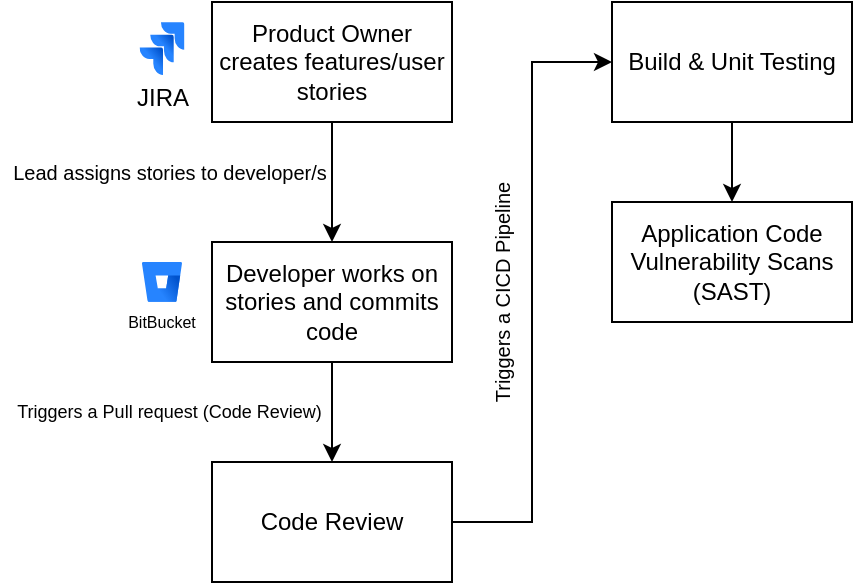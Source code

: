 <mxfile version="24.4.13" type="github">
  <diagram name="Page-1" id="VWCOT1s2UIXs_mF2nwTO">
    <mxGraphModel dx="794" dy="412" grid="1" gridSize="10" guides="1" tooltips="1" connect="1" arrows="1" fold="1" page="1" pageScale="1" pageWidth="850" pageHeight="1100" math="0" shadow="0">
      <root>
        <mxCell id="0" />
        <mxCell id="1" parent="0" />
        <mxCell id="LeMREfr2Gr5GjN9Xj37d-9" value="" style="edgeStyle=orthogonalEdgeStyle;rounded=0;orthogonalLoop=1;jettySize=auto;html=1;" edge="1" parent="1" source="LeMREfr2Gr5GjN9Xj37d-1" target="LeMREfr2Gr5GjN9Xj37d-7">
          <mxGeometry relative="1" as="geometry" />
        </mxCell>
        <mxCell id="LeMREfr2Gr5GjN9Xj37d-1" value="Product Owner creates features/user stories" style="rounded=0;whiteSpace=wrap;html=1;rotation=0;fillStyle=dots;" vertex="1" parent="1">
          <mxGeometry x="120" y="80" width="120" height="60" as="geometry" />
        </mxCell>
        <mxCell id="LeMREfr2Gr5GjN9Xj37d-6" value="" style="group" vertex="1" connectable="0" parent="1">
          <mxGeometry x="72.5" y="90" width="45" height="50" as="geometry" />
        </mxCell>
        <mxCell id="LeMREfr2Gr5GjN9Xj37d-4" value="" style="image;html=1;image=img/lib/atlassian/Jira_Logo.svg;" vertex="1" parent="LeMREfr2Gr5GjN9Xj37d-6">
          <mxGeometry x="11.25" width="22.5" height="26.562" as="geometry" />
        </mxCell>
        <mxCell id="LeMREfr2Gr5GjN9Xj37d-5" value="JIRA" style="text;html=1;align=center;verticalAlign=middle;whiteSpace=wrap;rounded=0;" vertex="1" parent="LeMREfr2Gr5GjN9Xj37d-6">
          <mxGeometry y="26.562" width="45" height="23.438" as="geometry" />
        </mxCell>
        <mxCell id="LeMREfr2Gr5GjN9Xj37d-15" value="" style="edgeStyle=orthogonalEdgeStyle;rounded=0;orthogonalLoop=1;jettySize=auto;html=1;" edge="1" parent="1" source="LeMREfr2Gr5GjN9Xj37d-7" target="LeMREfr2Gr5GjN9Xj37d-14">
          <mxGeometry relative="1" as="geometry" />
        </mxCell>
        <mxCell id="LeMREfr2Gr5GjN9Xj37d-7" value="Developer works on stories and commits code" style="rounded=0;whiteSpace=wrap;html=1;rotation=0;fillStyle=dots;" vertex="1" parent="1">
          <mxGeometry x="120" y="200" width="120" height="60" as="geometry" />
        </mxCell>
        <mxCell id="LeMREfr2Gr5GjN9Xj37d-8" value="&lt;font style=&quot;font-size: 10px;&quot;&gt;Lead assigns stories to developer/s&lt;/font&gt;" style="text;html=1;align=center;verticalAlign=middle;whiteSpace=wrap;rounded=0;fontSize=10;" vertex="1" parent="1">
          <mxGeometry x="14" y="150" width="170" height="30" as="geometry" />
        </mxCell>
        <mxCell id="LeMREfr2Gr5GjN9Xj37d-19" style="edgeStyle=orthogonalEdgeStyle;rounded=0;orthogonalLoop=1;jettySize=auto;html=1;entryX=0;entryY=0.5;entryDx=0;entryDy=0;" edge="1" parent="1" source="LeMREfr2Gr5GjN9Xj37d-14" target="LeMREfr2Gr5GjN9Xj37d-18">
          <mxGeometry relative="1" as="geometry" />
        </mxCell>
        <mxCell id="LeMREfr2Gr5GjN9Xj37d-14" value="Code Review" style="rounded=0;whiteSpace=wrap;html=1;rotation=0;fillStyle=dots;" vertex="1" parent="1">
          <mxGeometry x="120" y="310" width="120" height="60" as="geometry" />
        </mxCell>
        <mxCell id="LeMREfr2Gr5GjN9Xj37d-16" value="&lt;font style=&quot;font-size: 9px;&quot;&gt;Triggers a Pull request (Code Review)&amp;nbsp;&lt;/font&gt;" style="text;html=1;align=center;verticalAlign=middle;whiteSpace=wrap;rounded=0;fontSize=9;" vertex="1" parent="1">
          <mxGeometry x="15" y="270" width="170" height="30" as="geometry" />
        </mxCell>
        <mxCell id="LeMREfr2Gr5GjN9Xj37d-17" value="" style="group" vertex="1" connectable="0" parent="1">
          <mxGeometry x="70" y="210" width="50" height="40" as="geometry" />
        </mxCell>
        <mxCell id="LeMREfr2Gr5GjN9Xj37d-10" value="" style="image;html=1;image=img/lib/atlassian/Bitbucket_Logo.svg;" vertex="1" parent="LeMREfr2Gr5GjN9Xj37d-17">
          <mxGeometry x="15" width="20" height="20" as="geometry" />
        </mxCell>
        <mxCell id="LeMREfr2Gr5GjN9Xj37d-11" value="BitBucket" style="text;html=1;align=center;verticalAlign=middle;whiteSpace=wrap;rounded=0;fontSize=8;" vertex="1" parent="LeMREfr2Gr5GjN9Xj37d-17">
          <mxGeometry y="20" width="50" height="20" as="geometry" />
        </mxCell>
        <mxCell id="LeMREfr2Gr5GjN9Xj37d-23" value="" style="edgeStyle=orthogonalEdgeStyle;rounded=0;orthogonalLoop=1;jettySize=auto;html=1;" edge="1" parent="1" source="LeMREfr2Gr5GjN9Xj37d-18" target="LeMREfr2Gr5GjN9Xj37d-22">
          <mxGeometry relative="1" as="geometry" />
        </mxCell>
        <mxCell id="LeMREfr2Gr5GjN9Xj37d-18" value="Build &amp;amp; Unit Testing" style="rounded=0;whiteSpace=wrap;html=1;rotation=0;fillStyle=dots;" vertex="1" parent="1">
          <mxGeometry x="320" y="80" width="120" height="60" as="geometry" />
        </mxCell>
        <mxCell id="LeMREfr2Gr5GjN9Xj37d-20" value="&lt;font style=&quot;font-size: 10px;&quot;&gt;Triggers a CICD Pipeline&lt;/font&gt;" style="text;html=1;align=center;verticalAlign=middle;whiteSpace=wrap;rounded=0;rotation=270;" vertex="1" parent="1">
          <mxGeometry x="180" y="210" width="170" height="30" as="geometry" />
        </mxCell>
        <mxCell id="LeMREfr2Gr5GjN9Xj37d-22" value="Application Code Vulnerability Scans (SAST)" style="rounded=0;whiteSpace=wrap;html=1;rotation=0;fillStyle=dots;" vertex="1" parent="1">
          <mxGeometry x="320" y="180" width="120" height="60" as="geometry" />
        </mxCell>
      </root>
    </mxGraphModel>
  </diagram>
</mxfile>

